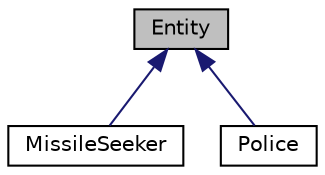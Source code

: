 digraph "Entity"
{
  edge [fontname="Helvetica",fontsize="10",labelfontname="Helvetica",labelfontsize="10"];
  node [fontname="Helvetica",fontsize="10",shape=record];
  Node1 [label="Entity",height=0.2,width=0.4,color="black", fillcolor="grey75", style="filled", fontcolor="black"];
  Node1 -> Node2 [dir="back",color="midnightblue",fontsize="10",style="solid",fontname="Helvetica"];
  Node2 [label="MissileSeeker",height=0.2,width=0.4,color="black", fillcolor="white", style="filled",URL="$class_missile_seeker.html",tooltip="classe "];
  Node1 -> Node3 [dir="back",color="midnightblue",fontsize="10",style="solid",fontname="Helvetica"];
  Node3 [label="Police",height=0.2,width=0.4,color="black", fillcolor="white", style="filled",URL="$class_police.html"];
}

